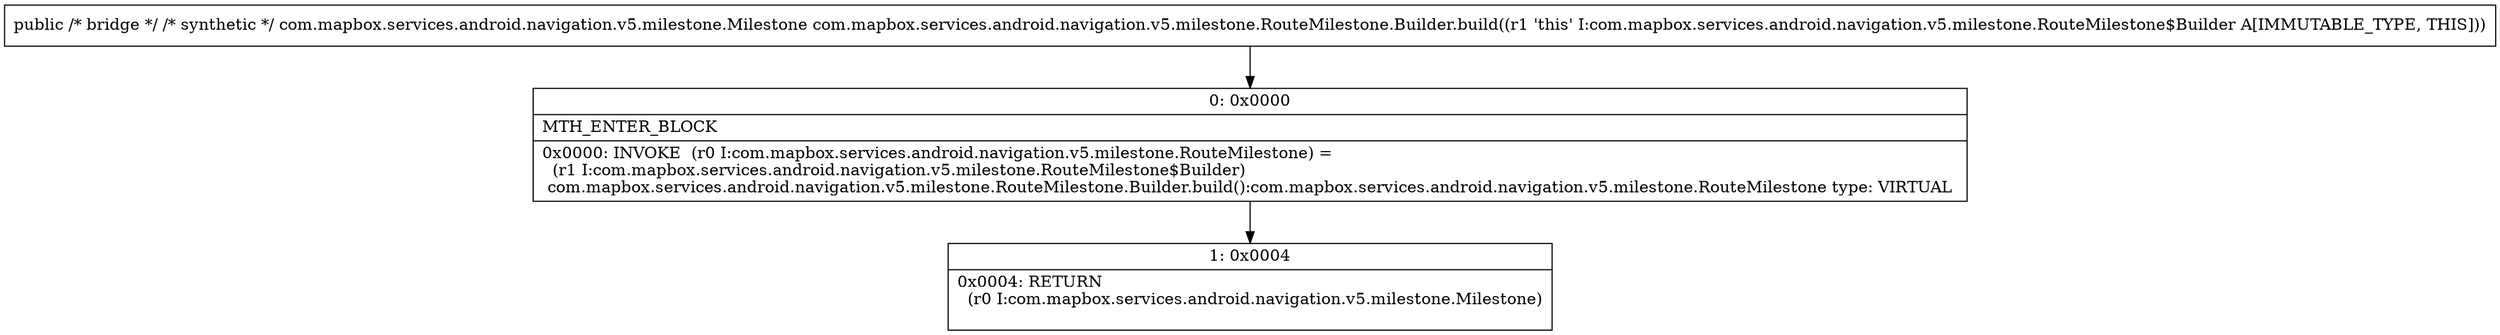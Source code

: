 digraph "CFG forcom.mapbox.services.android.navigation.v5.milestone.RouteMilestone.Builder.build()Lcom\/mapbox\/services\/android\/navigation\/v5\/milestone\/Milestone;" {
Node_0 [shape=record,label="{0\:\ 0x0000|MTH_ENTER_BLOCK\l|0x0000: INVOKE  (r0 I:com.mapbox.services.android.navigation.v5.milestone.RouteMilestone) = \l  (r1 I:com.mapbox.services.android.navigation.v5.milestone.RouteMilestone$Builder)\l com.mapbox.services.android.navigation.v5.milestone.RouteMilestone.Builder.build():com.mapbox.services.android.navigation.v5.milestone.RouteMilestone type: VIRTUAL \l}"];
Node_1 [shape=record,label="{1\:\ 0x0004|0x0004: RETURN  \l  (r0 I:com.mapbox.services.android.navigation.v5.milestone.Milestone)\l \l}"];
MethodNode[shape=record,label="{public \/* bridge *\/ \/* synthetic *\/ com.mapbox.services.android.navigation.v5.milestone.Milestone com.mapbox.services.android.navigation.v5.milestone.RouteMilestone.Builder.build((r1 'this' I:com.mapbox.services.android.navigation.v5.milestone.RouteMilestone$Builder A[IMMUTABLE_TYPE, THIS])) }"];
MethodNode -> Node_0;
Node_0 -> Node_1;
}

